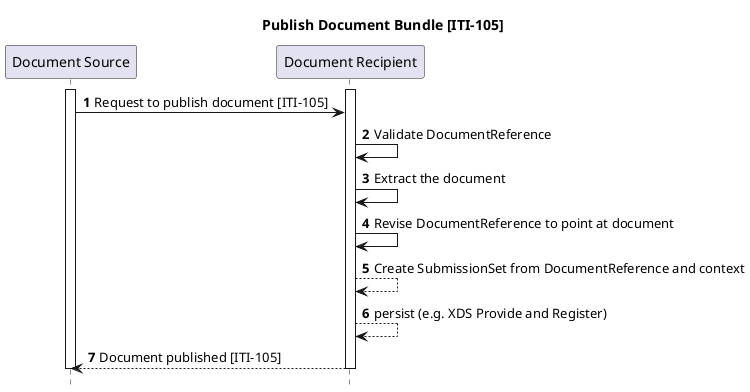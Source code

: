 @startuml
title Publish Document Bundle [ITI-105]
hide footbox
participant "Document Source" as DocumentSource
participant "Document Recipient" as DocumentRecipient
autonumber
activate DocumentSource
activate DocumentRecipient
DocumentSource -> DocumentRecipient : Request to publish document [ITI-105]
DocumentRecipient -> DocumentRecipient : Validate DocumentReference
DocumentRecipient -> DocumentRecipient : Extract the document
DocumentRecipient -> DocumentRecipient : Revise DocumentReference to point at document 
DocumentRecipient --> DocumentRecipient : Create SubmissionSet from DocumentReference and context
DocumentRecipient --> DocumentRecipient : persist (e.g. XDS Provide and Register)
DocumentRecipient --> DocumentSource : Document published [ITI-105]
deactivate DocumentSource
deactivate DocumentRecipient
@enduml
